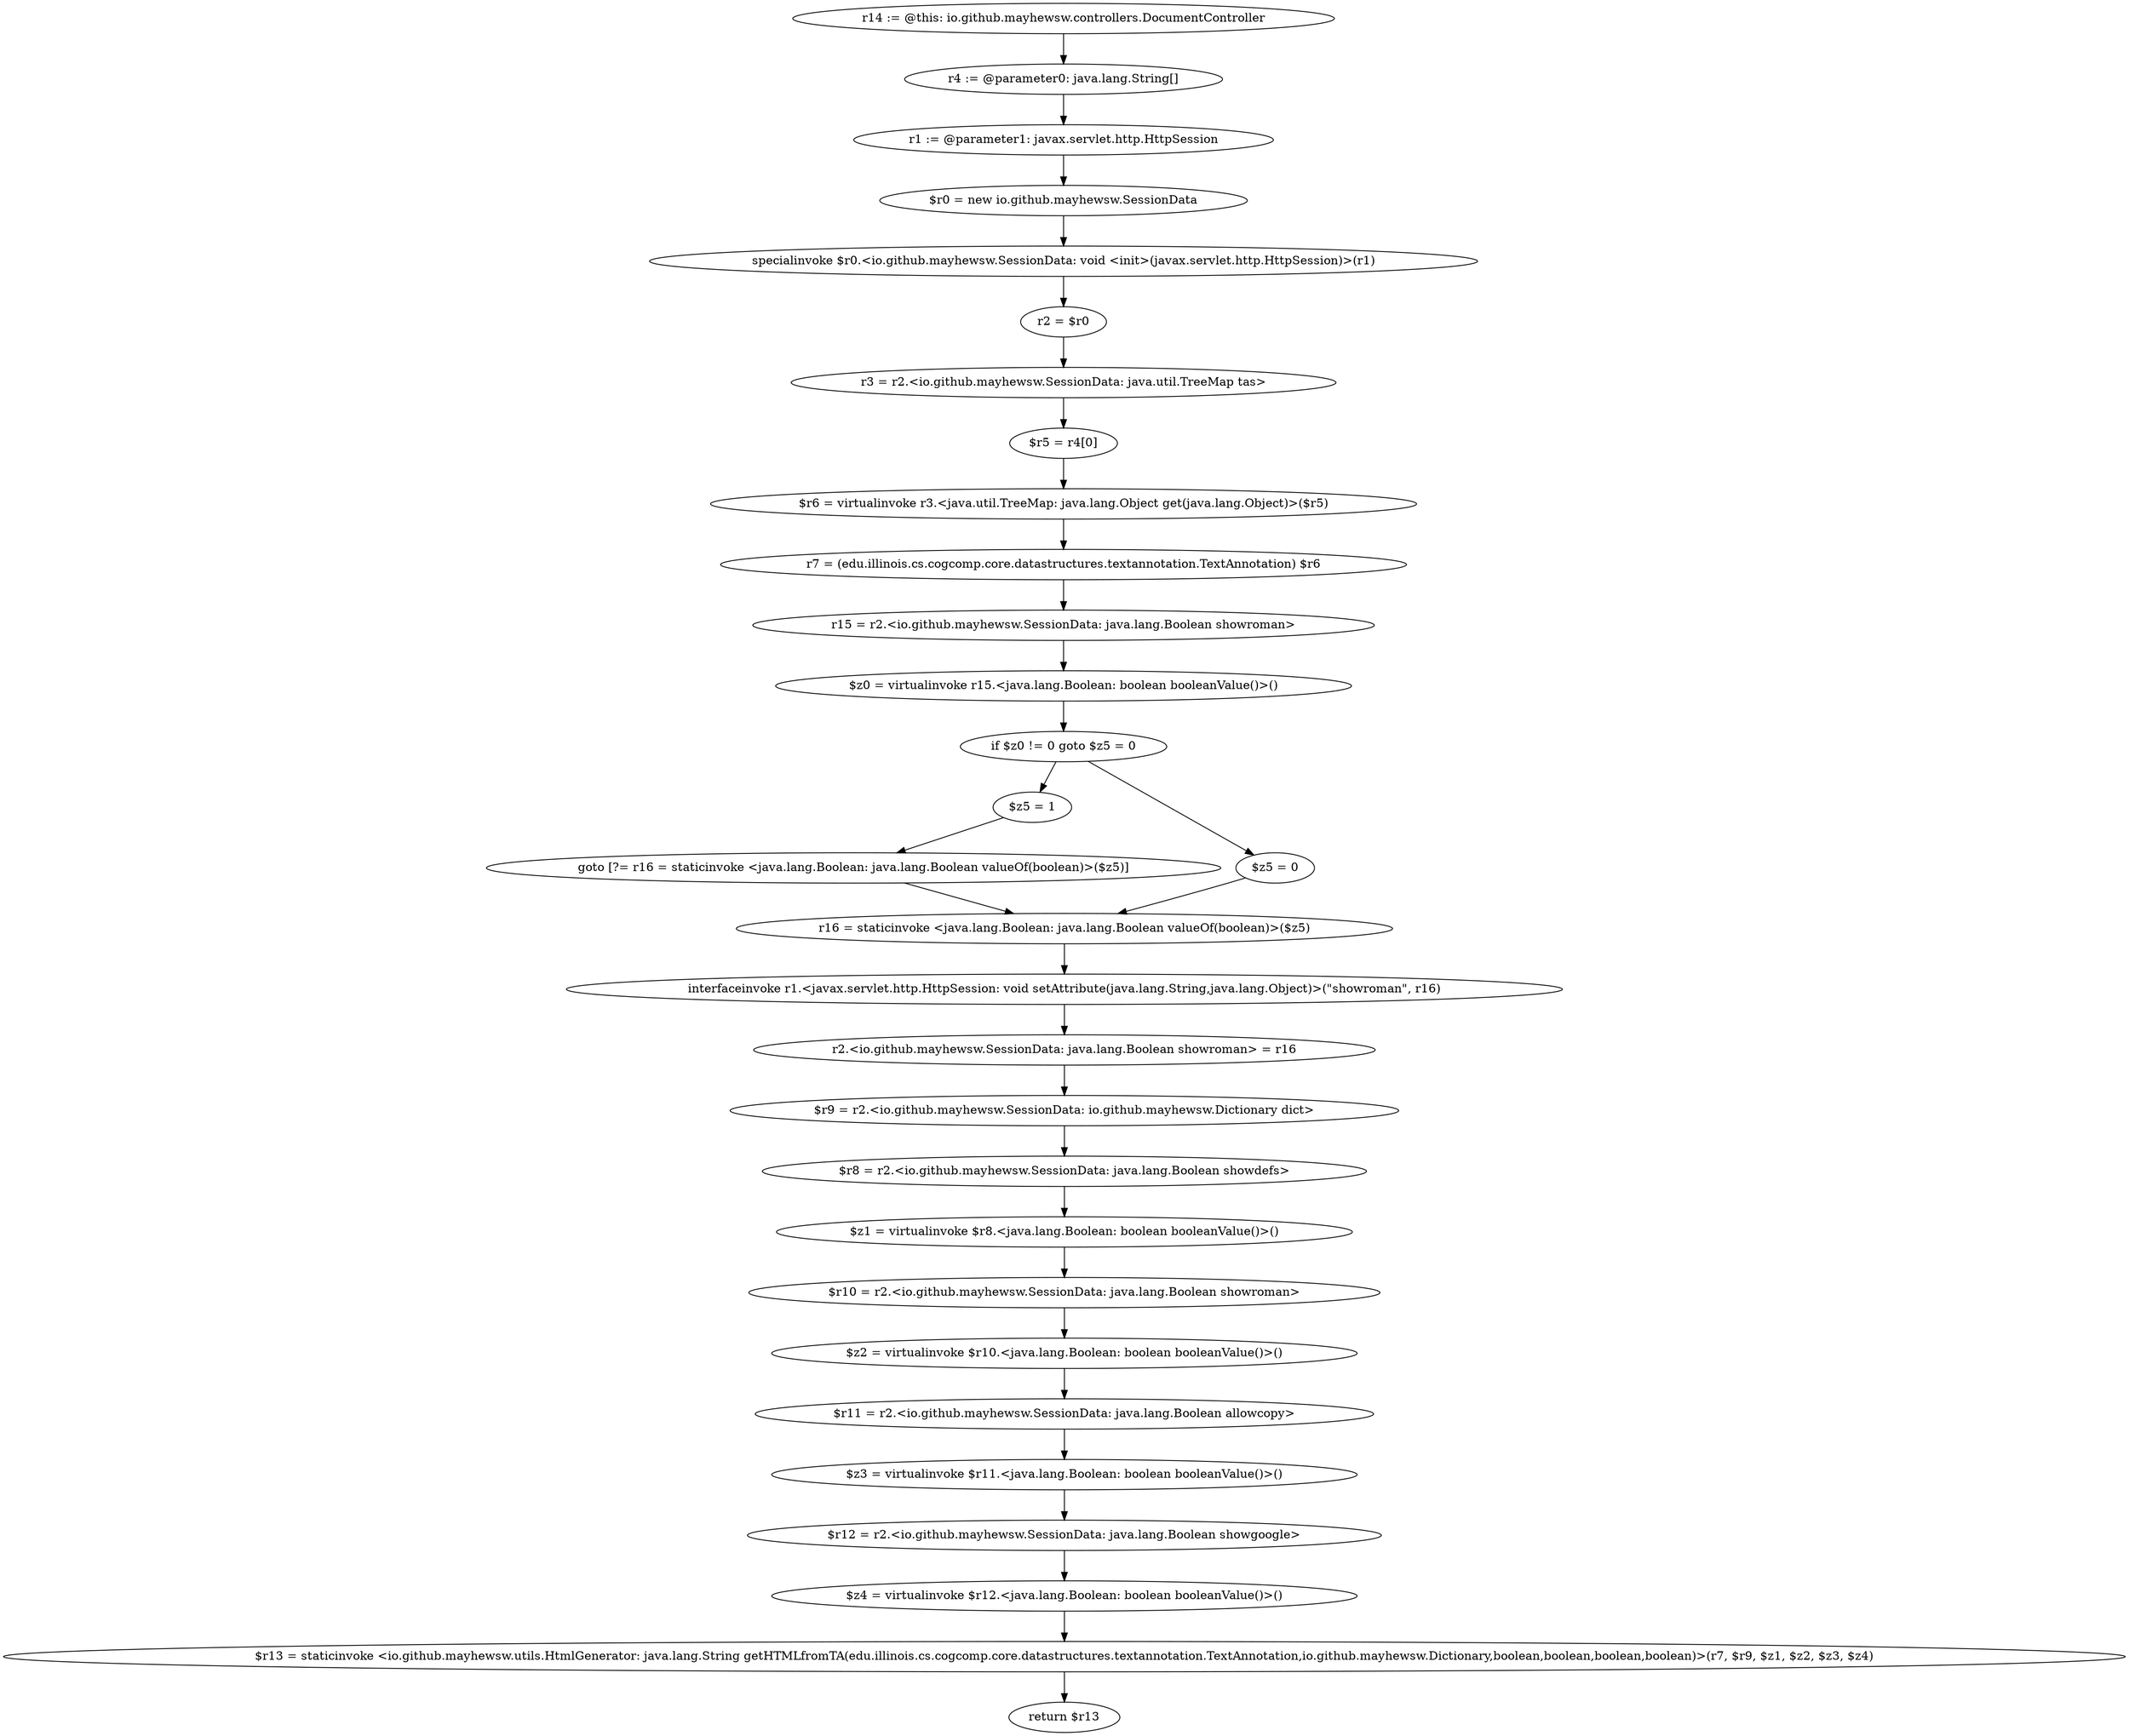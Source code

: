 digraph "unitGraph" {
    "r14 := @this: io.github.mayhewsw.controllers.DocumentController"
    "r4 := @parameter0: java.lang.String[]"
    "r1 := @parameter1: javax.servlet.http.HttpSession"
    "$r0 = new io.github.mayhewsw.SessionData"
    "specialinvoke $r0.<io.github.mayhewsw.SessionData: void <init>(javax.servlet.http.HttpSession)>(r1)"
    "r2 = $r0"
    "r3 = r2.<io.github.mayhewsw.SessionData: java.util.TreeMap tas>"
    "$r5 = r4[0]"
    "$r6 = virtualinvoke r3.<java.util.TreeMap: java.lang.Object get(java.lang.Object)>($r5)"
    "r7 = (edu.illinois.cs.cogcomp.core.datastructures.textannotation.TextAnnotation) $r6"
    "r15 = r2.<io.github.mayhewsw.SessionData: java.lang.Boolean showroman>"
    "$z0 = virtualinvoke r15.<java.lang.Boolean: boolean booleanValue()>()"
    "if $z0 != 0 goto $z5 = 0"
    "$z5 = 1"
    "goto [?= r16 = staticinvoke <java.lang.Boolean: java.lang.Boolean valueOf(boolean)>($z5)]"
    "$z5 = 0"
    "r16 = staticinvoke <java.lang.Boolean: java.lang.Boolean valueOf(boolean)>($z5)"
    "interfaceinvoke r1.<javax.servlet.http.HttpSession: void setAttribute(java.lang.String,java.lang.Object)>(\"showroman\", r16)"
    "r2.<io.github.mayhewsw.SessionData: java.lang.Boolean showroman> = r16"
    "$r9 = r2.<io.github.mayhewsw.SessionData: io.github.mayhewsw.Dictionary dict>"
    "$r8 = r2.<io.github.mayhewsw.SessionData: java.lang.Boolean showdefs>"
    "$z1 = virtualinvoke $r8.<java.lang.Boolean: boolean booleanValue()>()"
    "$r10 = r2.<io.github.mayhewsw.SessionData: java.lang.Boolean showroman>"
    "$z2 = virtualinvoke $r10.<java.lang.Boolean: boolean booleanValue()>()"
    "$r11 = r2.<io.github.mayhewsw.SessionData: java.lang.Boolean allowcopy>"
    "$z3 = virtualinvoke $r11.<java.lang.Boolean: boolean booleanValue()>()"
    "$r12 = r2.<io.github.mayhewsw.SessionData: java.lang.Boolean showgoogle>"
    "$z4 = virtualinvoke $r12.<java.lang.Boolean: boolean booleanValue()>()"
    "$r13 = staticinvoke <io.github.mayhewsw.utils.HtmlGenerator: java.lang.String getHTMLfromTA(edu.illinois.cs.cogcomp.core.datastructures.textannotation.TextAnnotation,io.github.mayhewsw.Dictionary,boolean,boolean,boolean,boolean)>(r7, $r9, $z1, $z2, $z3, $z4)"
    "return $r13"
    "r14 := @this: io.github.mayhewsw.controllers.DocumentController"->"r4 := @parameter0: java.lang.String[]";
    "r4 := @parameter0: java.lang.String[]"->"r1 := @parameter1: javax.servlet.http.HttpSession";
    "r1 := @parameter1: javax.servlet.http.HttpSession"->"$r0 = new io.github.mayhewsw.SessionData";
    "$r0 = new io.github.mayhewsw.SessionData"->"specialinvoke $r0.<io.github.mayhewsw.SessionData: void <init>(javax.servlet.http.HttpSession)>(r1)";
    "specialinvoke $r0.<io.github.mayhewsw.SessionData: void <init>(javax.servlet.http.HttpSession)>(r1)"->"r2 = $r0";
    "r2 = $r0"->"r3 = r2.<io.github.mayhewsw.SessionData: java.util.TreeMap tas>";
    "r3 = r2.<io.github.mayhewsw.SessionData: java.util.TreeMap tas>"->"$r5 = r4[0]";
    "$r5 = r4[0]"->"$r6 = virtualinvoke r3.<java.util.TreeMap: java.lang.Object get(java.lang.Object)>($r5)";
    "$r6 = virtualinvoke r3.<java.util.TreeMap: java.lang.Object get(java.lang.Object)>($r5)"->"r7 = (edu.illinois.cs.cogcomp.core.datastructures.textannotation.TextAnnotation) $r6";
    "r7 = (edu.illinois.cs.cogcomp.core.datastructures.textannotation.TextAnnotation) $r6"->"r15 = r2.<io.github.mayhewsw.SessionData: java.lang.Boolean showroman>";
    "r15 = r2.<io.github.mayhewsw.SessionData: java.lang.Boolean showroman>"->"$z0 = virtualinvoke r15.<java.lang.Boolean: boolean booleanValue()>()";
    "$z0 = virtualinvoke r15.<java.lang.Boolean: boolean booleanValue()>()"->"if $z0 != 0 goto $z5 = 0";
    "if $z0 != 0 goto $z5 = 0"->"$z5 = 1";
    "if $z0 != 0 goto $z5 = 0"->"$z5 = 0";
    "$z5 = 1"->"goto [?= r16 = staticinvoke <java.lang.Boolean: java.lang.Boolean valueOf(boolean)>($z5)]";
    "goto [?= r16 = staticinvoke <java.lang.Boolean: java.lang.Boolean valueOf(boolean)>($z5)]"->"r16 = staticinvoke <java.lang.Boolean: java.lang.Boolean valueOf(boolean)>($z5)";
    "$z5 = 0"->"r16 = staticinvoke <java.lang.Boolean: java.lang.Boolean valueOf(boolean)>($z5)";
    "r16 = staticinvoke <java.lang.Boolean: java.lang.Boolean valueOf(boolean)>($z5)"->"interfaceinvoke r1.<javax.servlet.http.HttpSession: void setAttribute(java.lang.String,java.lang.Object)>(\"showroman\", r16)";
    "interfaceinvoke r1.<javax.servlet.http.HttpSession: void setAttribute(java.lang.String,java.lang.Object)>(\"showroman\", r16)"->"r2.<io.github.mayhewsw.SessionData: java.lang.Boolean showroman> = r16";
    "r2.<io.github.mayhewsw.SessionData: java.lang.Boolean showroman> = r16"->"$r9 = r2.<io.github.mayhewsw.SessionData: io.github.mayhewsw.Dictionary dict>";
    "$r9 = r2.<io.github.mayhewsw.SessionData: io.github.mayhewsw.Dictionary dict>"->"$r8 = r2.<io.github.mayhewsw.SessionData: java.lang.Boolean showdefs>";
    "$r8 = r2.<io.github.mayhewsw.SessionData: java.lang.Boolean showdefs>"->"$z1 = virtualinvoke $r8.<java.lang.Boolean: boolean booleanValue()>()";
    "$z1 = virtualinvoke $r8.<java.lang.Boolean: boolean booleanValue()>()"->"$r10 = r2.<io.github.mayhewsw.SessionData: java.lang.Boolean showroman>";
    "$r10 = r2.<io.github.mayhewsw.SessionData: java.lang.Boolean showroman>"->"$z2 = virtualinvoke $r10.<java.lang.Boolean: boolean booleanValue()>()";
    "$z2 = virtualinvoke $r10.<java.lang.Boolean: boolean booleanValue()>()"->"$r11 = r2.<io.github.mayhewsw.SessionData: java.lang.Boolean allowcopy>";
    "$r11 = r2.<io.github.mayhewsw.SessionData: java.lang.Boolean allowcopy>"->"$z3 = virtualinvoke $r11.<java.lang.Boolean: boolean booleanValue()>()";
    "$z3 = virtualinvoke $r11.<java.lang.Boolean: boolean booleanValue()>()"->"$r12 = r2.<io.github.mayhewsw.SessionData: java.lang.Boolean showgoogle>";
    "$r12 = r2.<io.github.mayhewsw.SessionData: java.lang.Boolean showgoogle>"->"$z4 = virtualinvoke $r12.<java.lang.Boolean: boolean booleanValue()>()";
    "$z4 = virtualinvoke $r12.<java.lang.Boolean: boolean booleanValue()>()"->"$r13 = staticinvoke <io.github.mayhewsw.utils.HtmlGenerator: java.lang.String getHTMLfromTA(edu.illinois.cs.cogcomp.core.datastructures.textannotation.TextAnnotation,io.github.mayhewsw.Dictionary,boolean,boolean,boolean,boolean)>(r7, $r9, $z1, $z2, $z3, $z4)";
    "$r13 = staticinvoke <io.github.mayhewsw.utils.HtmlGenerator: java.lang.String getHTMLfromTA(edu.illinois.cs.cogcomp.core.datastructures.textannotation.TextAnnotation,io.github.mayhewsw.Dictionary,boolean,boolean,boolean,boolean)>(r7, $r9, $z1, $z2, $z3, $z4)"->"return $r13";
}
